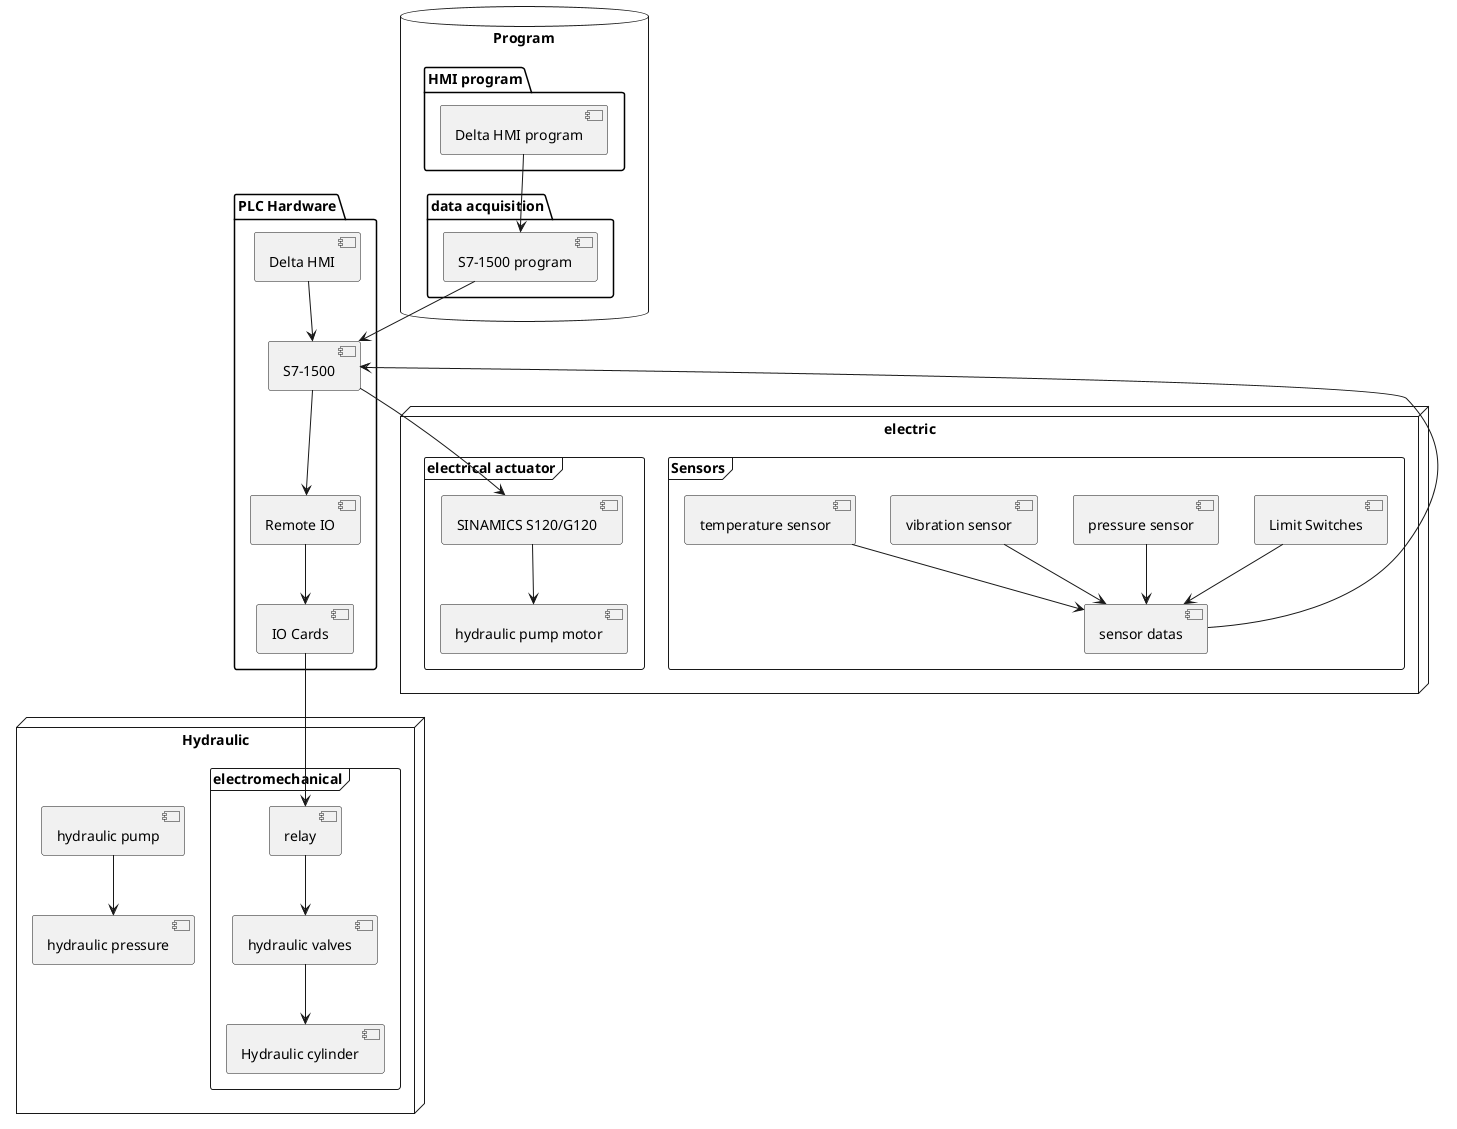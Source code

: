 @startuml
package "PLC Hardware" {
 [S7-1500] --> [Remote IO] 
 [Delta HMI] --> [S7-1500]
 [Remote IO] --> [IO Cards]

}

node "Hydraulic" {

frame "electromechanical"{
[relay]-->[hydraulic valves]
[hydraulic valves]-->[Hydraulic cylinder]
}

[hydraulic pump] -->[hydraulic pressure]
}

node "electric"{
 frame "Sensors"{
[Limit Switches] --> [sensor datas]
[pressure sensor]--> [sensor datas]
[vibration sensor]--> [sensor datas]
[temperature sensor]--> [sensor datas]
}
 frame "electrical actuator"{
  [S7-1500]-->[SINAMICS S120/G120]
  [SINAMICS S120/G120]-->[hydraulic pump motor]
  
  [IO Cards]-->[relay]

  
 }
}




database "Program" {
  folder "data acquisition" {
   [sensor datas] -->[S7-1500]
   [S7-1500 program]-->[S7-1500]
  }
  folder "HMI program" {
    [Delta HMI program] -->[S7-1500 program]
  }
}
@enduml
